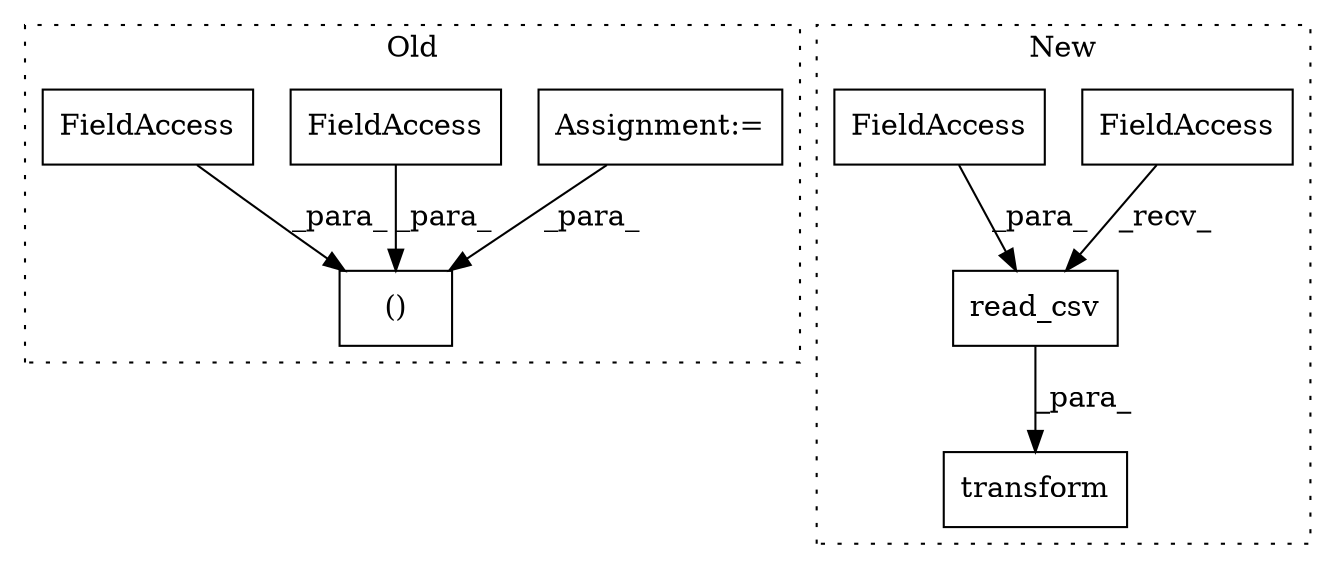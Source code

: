 digraph G {
subgraph cluster0 {
1 [label="()" a="106" s="12505" l="32" shape="box"];
3 [label="Assignment:=" a="7" s="12291" l="2" shape="box"];
4 [label="FieldAccess" a="22" s="12520" l="1" shape="box"];
5 [label="FieldAccess" a="22" s="12506" l="1" shape="box"];
label = "Old";
style="dotted";
}
subgraph cluster1 {
2 [label="read_csv" a="32" s="12790,12819" l="9,1" shape="box"];
6 [label="transform" a="32" s="12773,12820" l="10,1" shape="box"];
7 [label="FieldAccess" a="22" s="12783" l="6" shape="box"];
8 [label="FieldAccess" a="22" s="12799" l="20" shape="box"];
label = "New";
style="dotted";
}
2 -> 6 [label="_para_"];
3 -> 1 [label="_para_"];
4 -> 1 [label="_para_"];
5 -> 1 [label="_para_"];
7 -> 2 [label="_recv_"];
8 -> 2 [label="_para_"];
}